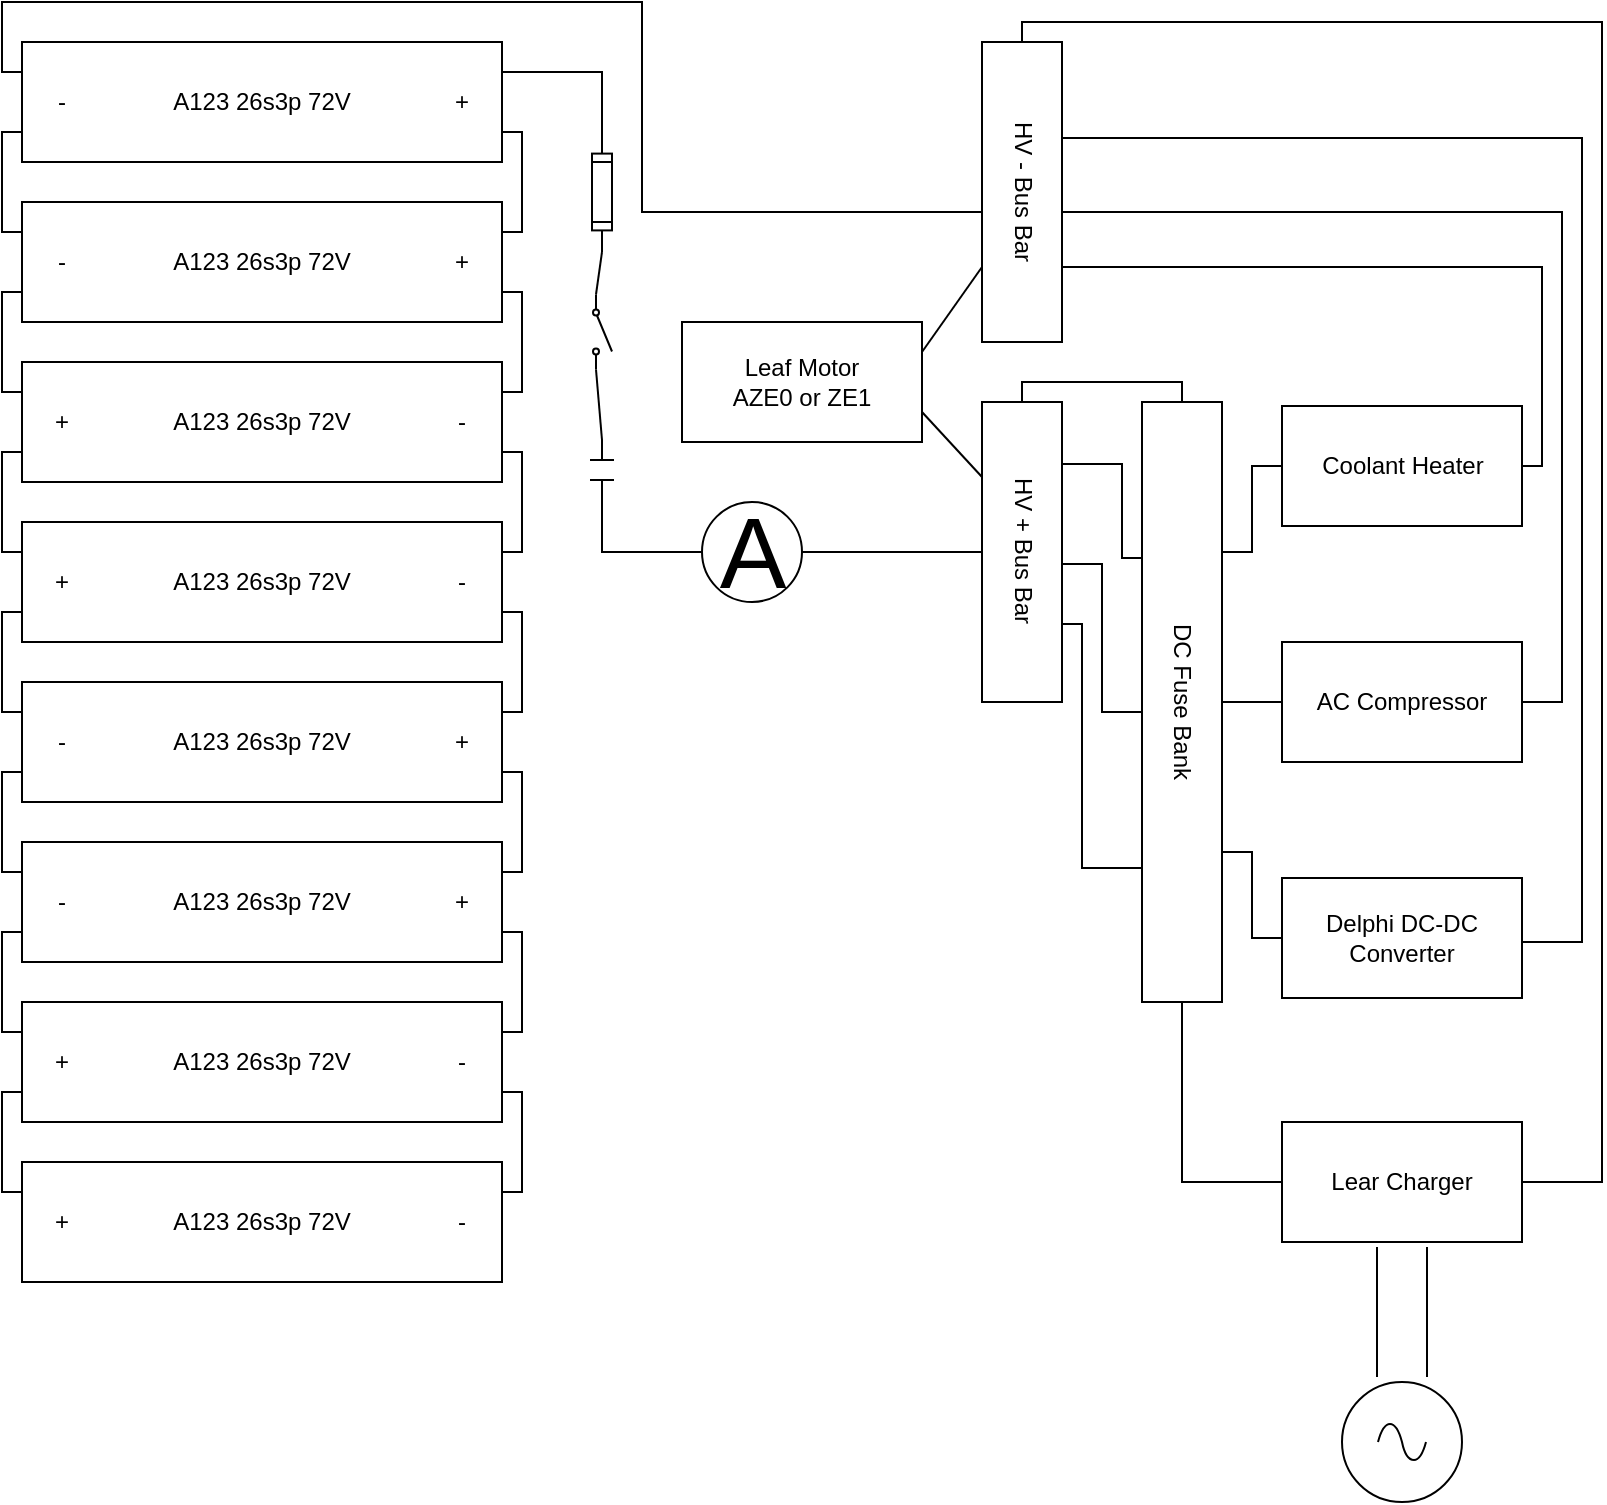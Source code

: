 <mxfile version="26.2.8">
  <diagram name="Page-1" id="MdFABfc416Y3jbGR-uwZ">
    <mxGraphModel dx="938" dy="595" grid="1" gridSize="10" guides="1" tooltips="1" connect="1" arrows="1" fold="1" page="1" pageScale="1" pageWidth="850" pageHeight="1100" math="0" shadow="0">
      <root>
        <mxCell id="0" />
        <mxCell id="1" parent="0" />
        <mxCell id="s7YrJAAwgMWa7x6NS1ye-48" value="" style="group" vertex="1" connectable="0" parent="1">
          <mxGeometry x="370" y="180" width="120" height="60" as="geometry" />
        </mxCell>
        <mxCell id="s7YrJAAwgMWa7x6NS1ye-45" value="" style="rounded=0;whiteSpace=wrap;html=1;" vertex="1" parent="s7YrJAAwgMWa7x6NS1ye-48">
          <mxGeometry width="120" height="60" as="geometry" />
        </mxCell>
        <mxCell id="s7YrJAAwgMWa7x6NS1ye-46" value="Leaf Motor AZE0 or ZE1" style="text;html=1;align=center;verticalAlign=middle;whiteSpace=wrap;rounded=0;" vertex="1" parent="s7YrJAAwgMWa7x6NS1ye-48">
          <mxGeometry x="15" y="15" width="90" height="30" as="geometry" />
        </mxCell>
        <mxCell id="s7YrJAAwgMWa7x6NS1ye-49" value="" style="group" vertex="1" connectable="0" parent="1">
          <mxGeometry x="670" y="340" width="120" height="60" as="geometry" />
        </mxCell>
        <mxCell id="s7YrJAAwgMWa7x6NS1ye-41" value="" style="rounded=0;whiteSpace=wrap;html=1;" vertex="1" parent="s7YrJAAwgMWa7x6NS1ye-49">
          <mxGeometry width="120" height="60" as="geometry" />
        </mxCell>
        <mxCell id="s7YrJAAwgMWa7x6NS1ye-42" value="&lt;div&gt;AC Compressor&lt;/div&gt;" style="text;html=1;align=center;verticalAlign=middle;whiteSpace=wrap;rounded=0;" vertex="1" parent="s7YrJAAwgMWa7x6NS1ye-49">
          <mxGeometry x="10" y="15" width="100" height="30" as="geometry" />
        </mxCell>
        <mxCell id="s7YrJAAwgMWa7x6NS1ye-50" value="" style="group" vertex="1" connectable="0" parent="1">
          <mxGeometry x="670" y="222" width="120" height="60" as="geometry" />
        </mxCell>
        <mxCell id="s7YrJAAwgMWa7x6NS1ye-39" value="" style="rounded=0;whiteSpace=wrap;html=1;" vertex="1" parent="s7YrJAAwgMWa7x6NS1ye-50">
          <mxGeometry width="120" height="60" as="geometry" />
        </mxCell>
        <mxCell id="s7YrJAAwgMWa7x6NS1ye-40" value="Coolant Heater" style="text;html=1;align=center;verticalAlign=middle;whiteSpace=wrap;rounded=0;" vertex="1" parent="s7YrJAAwgMWa7x6NS1ye-50">
          <mxGeometry x="17.5" y="15" width="85" height="30" as="geometry" />
        </mxCell>
        <mxCell id="s7YrJAAwgMWa7x6NS1ye-51" value="" style="group" vertex="1" connectable="0" parent="1">
          <mxGeometry x="670" y="458" width="120" height="60" as="geometry" />
        </mxCell>
        <mxCell id="s7YrJAAwgMWa7x6NS1ye-37" value="" style="rounded=0;whiteSpace=wrap;html=1;" vertex="1" parent="s7YrJAAwgMWa7x6NS1ye-51">
          <mxGeometry width="120" height="60" as="geometry" />
        </mxCell>
        <mxCell id="s7YrJAAwgMWa7x6NS1ye-38" value="Delphi DC-DC Converter" style="text;html=1;align=center;verticalAlign=middle;whiteSpace=wrap;rounded=0;" vertex="1" parent="s7YrJAAwgMWa7x6NS1ye-51">
          <mxGeometry x="5" y="15" width="110" height="30" as="geometry" />
        </mxCell>
        <mxCell id="s7YrJAAwgMWa7x6NS1ye-52" value="" style="group" vertex="1" connectable="0" parent="1">
          <mxGeometry x="670" y="580" width="125" height="107.5" as="geometry" />
        </mxCell>
        <mxCell id="s7YrJAAwgMWa7x6NS1ye-35" value="" style="rounded=0;whiteSpace=wrap;html=1;" vertex="1" parent="s7YrJAAwgMWa7x6NS1ye-52">
          <mxGeometry width="120" height="60" as="geometry" />
        </mxCell>
        <mxCell id="s7YrJAAwgMWa7x6NS1ye-36" value="Lear Charger" style="text;html=1;align=center;verticalAlign=middle;whiteSpace=wrap;rounded=0;" vertex="1" parent="s7YrJAAwgMWa7x6NS1ye-52">
          <mxGeometry x="20" y="15" width="80" height="30" as="geometry" />
        </mxCell>
        <mxCell id="s7YrJAAwgMWa7x6NS1ye-121" value="" style="verticalLabelPosition=bottom;shadow=0;dashed=0;align=center;html=1;verticalAlign=top;shape=mxgraph.electrical.transmission.2_line_bus;rotation=90;" vertex="1" parent="s7YrJAAwgMWa7x6NS1ye-52">
          <mxGeometry x="27.5" y="82.5" width="65" height="25" as="geometry" />
        </mxCell>
        <mxCell id="s7YrJAAwgMWa7x6NS1ye-53" value="" style="group" vertex="1" connectable="0" parent="1">
          <mxGeometry x="40" y="40" width="240" height="60" as="geometry" />
        </mxCell>
        <mxCell id="s7YrJAAwgMWa7x6NS1ye-1" value="" style="rounded=0;whiteSpace=wrap;html=1;" vertex="1" parent="s7YrJAAwgMWa7x6NS1ye-53">
          <mxGeometry width="240" height="60" as="geometry" />
        </mxCell>
        <mxCell id="s7YrJAAwgMWa7x6NS1ye-9" value="A123 26s3p 72V" style="text;html=1;align=center;verticalAlign=middle;whiteSpace=wrap;rounded=0;" vertex="1" parent="s7YrJAAwgMWa7x6NS1ye-53">
          <mxGeometry x="70" y="15" width="100" height="30" as="geometry" />
        </mxCell>
        <mxCell id="s7YrJAAwgMWa7x6NS1ye-18" value="+" style="text;html=1;align=center;verticalAlign=middle;whiteSpace=wrap;rounded=0;" vertex="1" parent="s7YrJAAwgMWa7x6NS1ye-53">
          <mxGeometry x="210" y="15" width="20" height="30" as="geometry" />
        </mxCell>
        <mxCell id="s7YrJAAwgMWa7x6NS1ye-26" value="-" style="text;html=1;align=center;verticalAlign=middle;whiteSpace=wrap;rounded=0;" vertex="1" parent="s7YrJAAwgMWa7x6NS1ye-53">
          <mxGeometry x="10" y="15" width="20" height="30" as="geometry" />
        </mxCell>
        <mxCell id="s7YrJAAwgMWa7x6NS1ye-54" value="" style="group" vertex="1" connectable="0" parent="1">
          <mxGeometry x="40" y="120" width="240" height="60" as="geometry" />
        </mxCell>
        <mxCell id="s7YrJAAwgMWa7x6NS1ye-2" value="" style="rounded=0;whiteSpace=wrap;html=1;" vertex="1" parent="s7YrJAAwgMWa7x6NS1ye-54">
          <mxGeometry width="240" height="60" as="geometry" />
        </mxCell>
        <mxCell id="s7YrJAAwgMWa7x6NS1ye-10" value="A123 26s3p 72V" style="text;html=1;align=center;verticalAlign=middle;whiteSpace=wrap;rounded=0;" vertex="1" parent="s7YrJAAwgMWa7x6NS1ye-54">
          <mxGeometry x="70" y="15" width="100" height="30" as="geometry" />
        </mxCell>
        <mxCell id="s7YrJAAwgMWa7x6NS1ye-19" value="+" style="text;html=1;align=center;verticalAlign=middle;whiteSpace=wrap;rounded=0;" vertex="1" parent="s7YrJAAwgMWa7x6NS1ye-54">
          <mxGeometry x="210" y="15" width="20" height="30" as="geometry" />
        </mxCell>
        <mxCell id="s7YrJAAwgMWa7x6NS1ye-27" value="-" style="text;html=1;align=center;verticalAlign=middle;whiteSpace=wrap;rounded=0;" vertex="1" parent="s7YrJAAwgMWa7x6NS1ye-54">
          <mxGeometry x="10" y="15" width="20" height="30" as="geometry" />
        </mxCell>
        <mxCell id="s7YrJAAwgMWa7x6NS1ye-55" value="" style="group" vertex="1" connectable="0" parent="1">
          <mxGeometry x="40" y="200" width="240" height="60" as="geometry" />
        </mxCell>
        <mxCell id="s7YrJAAwgMWa7x6NS1ye-3" value="" style="rounded=0;whiteSpace=wrap;html=1;" vertex="1" parent="s7YrJAAwgMWa7x6NS1ye-55">
          <mxGeometry width="240" height="60" as="geometry" />
        </mxCell>
        <mxCell id="s7YrJAAwgMWa7x6NS1ye-11" value="A123 26s3p 72V" style="text;html=1;align=center;verticalAlign=middle;whiteSpace=wrap;rounded=0;" vertex="1" parent="s7YrJAAwgMWa7x6NS1ye-55">
          <mxGeometry x="70" y="15" width="100" height="30" as="geometry" />
        </mxCell>
        <mxCell id="s7YrJAAwgMWa7x6NS1ye-20" value="+" style="text;html=1;align=center;verticalAlign=middle;whiteSpace=wrap;rounded=0;" vertex="1" parent="s7YrJAAwgMWa7x6NS1ye-55">
          <mxGeometry x="10" y="15" width="20" height="30" as="geometry" />
        </mxCell>
        <mxCell id="s7YrJAAwgMWa7x6NS1ye-28" value="-" style="text;html=1;align=center;verticalAlign=middle;whiteSpace=wrap;rounded=0;" vertex="1" parent="s7YrJAAwgMWa7x6NS1ye-55">
          <mxGeometry x="210" y="15" width="20" height="30" as="geometry" />
        </mxCell>
        <mxCell id="s7YrJAAwgMWa7x6NS1ye-56" value="" style="group" vertex="1" connectable="0" parent="1">
          <mxGeometry x="40" y="280" width="240" height="60" as="geometry" />
        </mxCell>
        <mxCell id="s7YrJAAwgMWa7x6NS1ye-4" value="" style="rounded=0;whiteSpace=wrap;html=1;" vertex="1" parent="s7YrJAAwgMWa7x6NS1ye-56">
          <mxGeometry width="240" height="60" as="geometry" />
        </mxCell>
        <mxCell id="s7YrJAAwgMWa7x6NS1ye-12" value="A123 26s3p 72V" style="text;html=1;align=center;verticalAlign=middle;whiteSpace=wrap;rounded=0;" vertex="1" parent="s7YrJAAwgMWa7x6NS1ye-56">
          <mxGeometry x="70" y="15" width="100" height="30" as="geometry" />
        </mxCell>
        <mxCell id="s7YrJAAwgMWa7x6NS1ye-21" value="+" style="text;html=1;align=center;verticalAlign=middle;whiteSpace=wrap;rounded=0;" vertex="1" parent="s7YrJAAwgMWa7x6NS1ye-56">
          <mxGeometry x="10" y="15" width="20" height="30" as="geometry" />
        </mxCell>
        <mxCell id="s7YrJAAwgMWa7x6NS1ye-29" value="-" style="text;html=1;align=center;verticalAlign=middle;whiteSpace=wrap;rounded=0;" vertex="1" parent="s7YrJAAwgMWa7x6NS1ye-56">
          <mxGeometry x="210" y="15" width="20" height="30" as="geometry" />
        </mxCell>
        <mxCell id="s7YrJAAwgMWa7x6NS1ye-57" value="" style="group" vertex="1" connectable="0" parent="1">
          <mxGeometry x="40" y="360" width="240" height="60" as="geometry" />
        </mxCell>
        <mxCell id="s7YrJAAwgMWa7x6NS1ye-5" value="" style="rounded=0;whiteSpace=wrap;html=1;" vertex="1" parent="s7YrJAAwgMWa7x6NS1ye-57">
          <mxGeometry width="240" height="60" as="geometry" />
        </mxCell>
        <mxCell id="s7YrJAAwgMWa7x6NS1ye-13" value="A123 26s3p 72V" style="text;html=1;align=center;verticalAlign=middle;whiteSpace=wrap;rounded=0;" vertex="1" parent="s7YrJAAwgMWa7x6NS1ye-57">
          <mxGeometry x="70" y="15" width="100" height="30" as="geometry" />
        </mxCell>
        <mxCell id="s7YrJAAwgMWa7x6NS1ye-22" value="+" style="text;html=1;align=center;verticalAlign=middle;whiteSpace=wrap;rounded=0;" vertex="1" parent="s7YrJAAwgMWa7x6NS1ye-57">
          <mxGeometry x="210" y="15" width="20" height="30" as="geometry" />
        </mxCell>
        <mxCell id="s7YrJAAwgMWa7x6NS1ye-30" value="-" style="text;html=1;align=center;verticalAlign=middle;whiteSpace=wrap;rounded=0;" vertex="1" parent="s7YrJAAwgMWa7x6NS1ye-57">
          <mxGeometry x="10" y="15" width="20" height="30" as="geometry" />
        </mxCell>
        <mxCell id="s7YrJAAwgMWa7x6NS1ye-58" value="" style="group" vertex="1" connectable="0" parent="1">
          <mxGeometry x="40" y="440" width="240" height="60" as="geometry" />
        </mxCell>
        <mxCell id="s7YrJAAwgMWa7x6NS1ye-6" value="" style="rounded=0;whiteSpace=wrap;html=1;" vertex="1" parent="s7YrJAAwgMWa7x6NS1ye-58">
          <mxGeometry width="240" height="60" as="geometry" />
        </mxCell>
        <mxCell id="s7YrJAAwgMWa7x6NS1ye-14" value="A123 26s3p 72V" style="text;html=1;align=center;verticalAlign=middle;whiteSpace=wrap;rounded=0;" vertex="1" parent="s7YrJAAwgMWa7x6NS1ye-58">
          <mxGeometry x="70" y="15" width="100" height="30" as="geometry" />
        </mxCell>
        <mxCell id="s7YrJAAwgMWa7x6NS1ye-23" value="+" style="text;html=1;align=center;verticalAlign=middle;whiteSpace=wrap;rounded=0;" vertex="1" parent="s7YrJAAwgMWa7x6NS1ye-58">
          <mxGeometry x="210" y="15" width="20" height="30" as="geometry" />
        </mxCell>
        <mxCell id="s7YrJAAwgMWa7x6NS1ye-31" value="-" style="text;html=1;align=center;verticalAlign=middle;whiteSpace=wrap;rounded=0;" vertex="1" parent="s7YrJAAwgMWa7x6NS1ye-58">
          <mxGeometry x="10" y="15" width="20" height="30" as="geometry" />
        </mxCell>
        <mxCell id="s7YrJAAwgMWa7x6NS1ye-59" value="" style="group" vertex="1" connectable="0" parent="1">
          <mxGeometry x="40" y="520" width="240" height="60" as="geometry" />
        </mxCell>
        <mxCell id="s7YrJAAwgMWa7x6NS1ye-7" value="" style="rounded=0;whiteSpace=wrap;html=1;" vertex="1" parent="s7YrJAAwgMWa7x6NS1ye-59">
          <mxGeometry width="240" height="60" as="geometry" />
        </mxCell>
        <mxCell id="s7YrJAAwgMWa7x6NS1ye-15" value="A123 26s3p 72V" style="text;html=1;align=center;verticalAlign=middle;whiteSpace=wrap;rounded=0;" vertex="1" parent="s7YrJAAwgMWa7x6NS1ye-59">
          <mxGeometry x="70" y="15" width="100" height="30" as="geometry" />
        </mxCell>
        <mxCell id="s7YrJAAwgMWa7x6NS1ye-24" value="+" style="text;html=1;align=center;verticalAlign=middle;whiteSpace=wrap;rounded=0;" vertex="1" parent="s7YrJAAwgMWa7x6NS1ye-59">
          <mxGeometry x="10" y="15" width="20" height="30" as="geometry" />
        </mxCell>
        <mxCell id="s7YrJAAwgMWa7x6NS1ye-32" value="-" style="text;html=1;align=center;verticalAlign=middle;whiteSpace=wrap;rounded=0;" vertex="1" parent="s7YrJAAwgMWa7x6NS1ye-59">
          <mxGeometry x="210" y="15" width="20" height="30" as="geometry" />
        </mxCell>
        <mxCell id="s7YrJAAwgMWa7x6NS1ye-60" value="" style="group" vertex="1" connectable="0" parent="1">
          <mxGeometry x="40" y="600" width="240" height="60" as="geometry" />
        </mxCell>
        <mxCell id="s7YrJAAwgMWa7x6NS1ye-8" value="" style="rounded=0;whiteSpace=wrap;html=1;" vertex="1" parent="s7YrJAAwgMWa7x6NS1ye-60">
          <mxGeometry width="240" height="60" as="geometry" />
        </mxCell>
        <mxCell id="s7YrJAAwgMWa7x6NS1ye-16" value="A123 26s3p 72V" style="text;html=1;align=center;verticalAlign=middle;whiteSpace=wrap;rounded=0;" vertex="1" parent="s7YrJAAwgMWa7x6NS1ye-60">
          <mxGeometry x="70" y="15" width="100" height="30" as="geometry" />
        </mxCell>
        <mxCell id="s7YrJAAwgMWa7x6NS1ye-25" value="+" style="text;html=1;align=center;verticalAlign=middle;whiteSpace=wrap;rounded=0;" vertex="1" parent="s7YrJAAwgMWa7x6NS1ye-60">
          <mxGeometry x="10" y="15" width="20" height="30" as="geometry" />
        </mxCell>
        <mxCell id="s7YrJAAwgMWa7x6NS1ye-33" value="-" style="text;html=1;align=center;verticalAlign=middle;whiteSpace=wrap;rounded=0;" vertex="1" parent="s7YrJAAwgMWa7x6NS1ye-60">
          <mxGeometry x="210" y="15" width="20" height="30" as="geometry" />
        </mxCell>
        <mxCell id="s7YrJAAwgMWa7x6NS1ye-61" value="" style="endArrow=none;html=1;rounded=0;entryX=1;entryY=0.75;entryDx=0;entryDy=0;edgeStyle=orthogonalEdgeStyle;exitX=1;exitY=0.25;exitDx=0;exitDy=0;" edge="1" parent="1" source="s7YrJAAwgMWa7x6NS1ye-2" target="s7YrJAAwgMWa7x6NS1ye-1">
          <mxGeometry width="50" height="50" relative="1" as="geometry">
            <mxPoint x="330" y="160" as="sourcePoint" />
            <mxPoint x="300" y="80" as="targetPoint" />
          </mxGeometry>
        </mxCell>
        <mxCell id="s7YrJAAwgMWa7x6NS1ye-63" value="" style="endArrow=none;html=1;rounded=0;entryX=1;entryY=0.75;entryDx=0;entryDy=0;edgeStyle=orthogonalEdgeStyle;exitX=1;exitY=0.25;exitDx=0;exitDy=0;" edge="1" parent="1" source="s7YrJAAwgMWa7x6NS1ye-4" target="s7YrJAAwgMWa7x6NS1ye-3">
          <mxGeometry width="50" height="50" relative="1" as="geometry">
            <mxPoint x="350" y="220" as="sourcePoint" />
            <mxPoint x="350" y="170" as="targetPoint" />
          </mxGeometry>
        </mxCell>
        <mxCell id="s7YrJAAwgMWa7x6NS1ye-64" value="" style="endArrow=none;html=1;rounded=0;entryX=1;entryY=0.75;entryDx=0;entryDy=0;edgeStyle=orthogonalEdgeStyle;exitX=1;exitY=0.25;exitDx=0;exitDy=0;" edge="1" parent="1" source="s7YrJAAwgMWa7x6NS1ye-6" target="s7YrJAAwgMWa7x6NS1ye-5">
          <mxGeometry width="50" height="50" relative="1" as="geometry">
            <mxPoint x="350" y="320" as="sourcePoint" />
            <mxPoint x="350" y="270" as="targetPoint" />
          </mxGeometry>
        </mxCell>
        <mxCell id="s7YrJAAwgMWa7x6NS1ye-65" value="" style="endArrow=none;html=1;rounded=0;entryX=1;entryY=0.75;entryDx=0;entryDy=0;edgeStyle=orthogonalEdgeStyle;exitX=1;exitY=0.25;exitDx=0;exitDy=0;" edge="1" parent="1" source="s7YrJAAwgMWa7x6NS1ye-8" target="s7YrJAAwgMWa7x6NS1ye-7">
          <mxGeometry width="50" height="50" relative="1" as="geometry">
            <mxPoint x="340" y="530" as="sourcePoint" />
            <mxPoint x="340" y="480" as="targetPoint" />
          </mxGeometry>
        </mxCell>
        <mxCell id="s7YrJAAwgMWa7x6NS1ye-67" value="" style="endArrow=none;html=1;rounded=0;entryX=0;entryY=0.75;entryDx=0;entryDy=0;edgeStyle=orthogonalEdgeStyle;exitX=0;exitY=0.25;exitDx=0;exitDy=0;" edge="1" parent="1" source="s7YrJAAwgMWa7x6NS1ye-2" target="s7YrJAAwgMWa7x6NS1ye-1">
          <mxGeometry width="50" height="50" relative="1" as="geometry">
            <mxPoint x="330" y="160" as="sourcePoint" />
            <mxPoint x="330" y="110" as="targetPoint" />
          </mxGeometry>
        </mxCell>
        <mxCell id="s7YrJAAwgMWa7x6NS1ye-68" value="" style="endArrow=none;html=1;rounded=0;entryX=0;entryY=0.75;entryDx=0;entryDy=0;edgeStyle=orthogonalEdgeStyle;exitX=0;exitY=0.25;exitDx=0;exitDy=0;" edge="1" parent="1" source="s7YrJAAwgMWa7x6NS1ye-4" target="s7YrJAAwgMWa7x6NS1ye-3">
          <mxGeometry width="50" height="50" relative="1" as="geometry">
            <mxPoint x="360" y="250" as="sourcePoint" />
            <mxPoint x="360" y="200" as="targetPoint" />
          </mxGeometry>
        </mxCell>
        <mxCell id="s7YrJAAwgMWa7x6NS1ye-69" value="" style="endArrow=none;html=1;rounded=0;entryX=0;entryY=0.75;entryDx=0;entryDy=0;edgeStyle=orthogonalEdgeStyle;exitX=0;exitY=0.25;exitDx=0;exitDy=0;" edge="1" parent="1" source="s7YrJAAwgMWa7x6NS1ye-6" target="s7YrJAAwgMWa7x6NS1ye-5">
          <mxGeometry width="50" height="50" relative="1" as="geometry">
            <mxPoint x="360" y="450" as="sourcePoint" />
            <mxPoint x="360" y="400" as="targetPoint" />
          </mxGeometry>
        </mxCell>
        <mxCell id="s7YrJAAwgMWa7x6NS1ye-70" value="" style="endArrow=none;html=1;rounded=0;entryX=0;entryY=0.75;entryDx=0;entryDy=0;edgeStyle=orthogonalEdgeStyle;exitX=0;exitY=0.25;exitDx=0;exitDy=0;" edge="1" parent="1" source="s7YrJAAwgMWa7x6NS1ye-8" target="s7YrJAAwgMWa7x6NS1ye-7">
          <mxGeometry width="50" height="50" relative="1" as="geometry">
            <mxPoint x="360" y="570" as="sourcePoint" />
            <mxPoint x="360" y="520" as="targetPoint" />
          </mxGeometry>
        </mxCell>
        <mxCell id="s7YrJAAwgMWa7x6NS1ye-71" value="" style="endArrow=none;html=1;rounded=0;entryX=1;entryY=0.75;entryDx=0;entryDy=0;edgeStyle=orthogonalEdgeStyle;exitX=1;exitY=0.25;exitDx=0;exitDy=0;" edge="1" parent="1" source="s7YrJAAwgMWa7x6NS1ye-3" target="s7YrJAAwgMWa7x6NS1ye-2">
          <mxGeometry width="50" height="50" relative="1" as="geometry">
            <mxPoint x="350" y="180" as="sourcePoint" />
            <mxPoint x="350" y="130" as="targetPoint" />
          </mxGeometry>
        </mxCell>
        <mxCell id="s7YrJAAwgMWa7x6NS1ye-72" value="" style="endArrow=none;html=1;rounded=0;entryX=1;entryY=0.75;entryDx=0;entryDy=0;edgeStyle=orthogonalEdgeStyle;exitX=1;exitY=0.25;exitDx=0;exitDy=0;" edge="1" parent="1" source="s7YrJAAwgMWa7x6NS1ye-5" target="s7YrJAAwgMWa7x6NS1ye-4">
          <mxGeometry width="50" height="50" relative="1" as="geometry">
            <mxPoint x="340" y="340" as="sourcePoint" />
            <mxPoint x="340" y="290" as="targetPoint" />
          </mxGeometry>
        </mxCell>
        <mxCell id="s7YrJAAwgMWa7x6NS1ye-73" value="" style="endArrow=none;html=1;rounded=0;entryX=1;entryY=0.75;entryDx=0;entryDy=0;edgeStyle=orthogonalEdgeStyle;exitX=1;exitY=0.25;exitDx=0;exitDy=0;" edge="1" parent="1" source="s7YrJAAwgMWa7x6NS1ye-7" target="s7YrJAAwgMWa7x6NS1ye-6">
          <mxGeometry width="50" height="50" relative="1" as="geometry">
            <mxPoint x="380" y="500" as="sourcePoint" />
            <mxPoint x="380" y="450" as="targetPoint" />
          </mxGeometry>
        </mxCell>
        <mxCell id="s7YrJAAwgMWa7x6NS1ye-74" value="" style="endArrow=none;html=1;rounded=0;entryX=0;entryY=0.75;entryDx=0;entryDy=0;edgeStyle=orthogonalEdgeStyle;exitX=0;exitY=0.25;exitDx=0;exitDy=0;" edge="1" parent="1" source="s7YrJAAwgMWa7x6NS1ye-7" target="s7YrJAAwgMWa7x6NS1ye-6">
          <mxGeometry width="50" height="50" relative="1" as="geometry">
            <mxPoint x="360" y="520" as="sourcePoint" />
            <mxPoint x="360" y="470" as="targetPoint" />
          </mxGeometry>
        </mxCell>
        <mxCell id="s7YrJAAwgMWa7x6NS1ye-75" value="" style="endArrow=none;html=1;rounded=0;entryX=0;entryY=0.75;entryDx=0;entryDy=0;edgeStyle=orthogonalEdgeStyle;exitX=0;exitY=0.25;exitDx=0;exitDy=0;" edge="1" parent="1" source="s7YrJAAwgMWa7x6NS1ye-5" target="s7YrJAAwgMWa7x6NS1ye-4">
          <mxGeometry width="50" height="50" relative="1" as="geometry">
            <mxPoint x="360" y="370" as="sourcePoint" />
            <mxPoint x="360" y="320" as="targetPoint" />
          </mxGeometry>
        </mxCell>
        <mxCell id="s7YrJAAwgMWa7x6NS1ye-76" value="" style="endArrow=none;html=1;rounded=0;entryX=0;entryY=0.75;entryDx=0;entryDy=0;edgeStyle=orthogonalEdgeStyle;exitX=0;exitY=0.25;exitDx=0;exitDy=0;" edge="1" parent="1" source="s7YrJAAwgMWa7x6NS1ye-3" target="s7YrJAAwgMWa7x6NS1ye-2">
          <mxGeometry width="50" height="50" relative="1" as="geometry">
            <mxPoint x="360" y="210" as="sourcePoint" />
            <mxPoint x="360" y="160" as="targetPoint" />
          </mxGeometry>
        </mxCell>
        <mxCell id="s7YrJAAwgMWa7x6NS1ye-79" value="" style="group" vertex="1" connectable="0" parent="1">
          <mxGeometry x="520" y="40" width="40" height="150" as="geometry" />
        </mxCell>
        <mxCell id="s7YrJAAwgMWa7x6NS1ye-77" value="" style="rounded=0;whiteSpace=wrap;html=1;" vertex="1" parent="s7YrJAAwgMWa7x6NS1ye-79">
          <mxGeometry width="40" height="150" as="geometry" />
        </mxCell>
        <mxCell id="s7YrJAAwgMWa7x6NS1ye-78" value="HV - Bus Bar" style="text;html=1;align=center;verticalAlign=middle;whiteSpace=wrap;rounded=0;flipV=0;textDirection=vertical-rl;horizontal=1;" vertex="1" parent="s7YrJAAwgMWa7x6NS1ye-79">
          <mxGeometry x="5" y="30" width="30" height="90" as="geometry" />
        </mxCell>
        <mxCell id="s7YrJAAwgMWa7x6NS1ye-80" value="" style="group" vertex="1" connectable="0" parent="1">
          <mxGeometry x="520" y="220" width="40" height="150" as="geometry" />
        </mxCell>
        <mxCell id="s7YrJAAwgMWa7x6NS1ye-81" value="" style="rounded=0;whiteSpace=wrap;html=1;" vertex="1" parent="s7YrJAAwgMWa7x6NS1ye-80">
          <mxGeometry width="40" height="150" as="geometry" />
        </mxCell>
        <mxCell id="s7YrJAAwgMWa7x6NS1ye-82" value="HV + Bus Bar" style="text;html=1;align=center;verticalAlign=middle;whiteSpace=wrap;rounded=0;flipV=0;textDirection=vertical-rl;horizontal=1;" vertex="1" parent="s7YrJAAwgMWa7x6NS1ye-80">
          <mxGeometry x="5" y="30" width="30" height="90" as="geometry" />
        </mxCell>
        <mxCell id="s7YrJAAwgMWa7x6NS1ye-84" value="" style="endArrow=none;html=1;rounded=0;exitX=0;exitY=0.25;exitDx=0;exitDy=0;entryX=0;entryY=0.5;entryDx=0;entryDy=0;edgeStyle=orthogonalEdgeStyle;" edge="1" parent="1" source="s7YrJAAwgMWa7x6NS1ye-1" target="s7YrJAAwgMWa7x6NS1ye-77">
          <mxGeometry width="50" height="50" relative="1" as="geometry">
            <mxPoint x="230" y="330" as="sourcePoint" />
            <mxPoint x="280" y="280" as="targetPoint" />
            <Array as="points">
              <mxPoint x="30" y="55" />
              <mxPoint x="30" y="20" />
              <mxPoint x="350" y="20" />
              <mxPoint x="350" y="125" />
            </Array>
          </mxGeometry>
        </mxCell>
        <mxCell id="s7YrJAAwgMWa7x6NS1ye-85" value="" style="pointerEvents=1;verticalLabelPosition=bottom;shadow=0;dashed=0;align=center;html=1;verticalAlign=top;shape=mxgraph.electrical.miscellaneous.fuse_1;rotation=90;" vertex="1" parent="1">
          <mxGeometry x="300" y="110" width="60" height="10" as="geometry" />
        </mxCell>
        <mxCell id="s7YrJAAwgMWa7x6NS1ye-87" value="" style="html=1;shape=mxgraph.electrical.electro-mechanical.singleSwitch;aspect=fixed;elSwitchState=off;rotation=90;" vertex="1" parent="1">
          <mxGeometry x="311.25" y="180" width="37.5" height="10" as="geometry" />
        </mxCell>
        <mxCell id="s7YrJAAwgMWa7x6NS1ye-88" value="" style="pointerEvents=1;verticalLabelPosition=bottom;shadow=0;dashed=0;align=center;html=1;verticalAlign=top;shape=mxgraph.electrical.electro-mechanical.relay_contacts;rotation=-90;" vertex="1" parent="1">
          <mxGeometry x="315" y="248" width="30" height="12" as="geometry" />
        </mxCell>
        <mxCell id="s7YrJAAwgMWa7x6NS1ye-89" value="" style="endArrow=none;html=1;rounded=0;exitX=1;exitY=0.25;exitDx=0;exitDy=0;entryX=0;entryY=0.5;entryDx=0;entryDy=0;entryPerimeter=0;edgeStyle=orthogonalEdgeStyle;" edge="1" parent="1" source="s7YrJAAwgMWa7x6NS1ye-1" target="s7YrJAAwgMWa7x6NS1ye-85">
          <mxGeometry width="50" height="50" relative="1" as="geometry">
            <mxPoint x="230" y="330" as="sourcePoint" />
            <mxPoint x="280" y="280" as="targetPoint" />
          </mxGeometry>
        </mxCell>
        <mxCell id="s7YrJAAwgMWa7x6NS1ye-90" value="" style="endArrow=none;html=1;rounded=0;entryX=1;entryY=0.5;entryDx=0;entryDy=0;entryPerimeter=0;exitX=0;exitY=0.8;exitDx=0;exitDy=0;" edge="1" parent="1" source="s7YrJAAwgMWa7x6NS1ye-87" target="s7YrJAAwgMWa7x6NS1ye-85">
          <mxGeometry width="50" height="50" relative="1" as="geometry">
            <mxPoint x="230" y="330" as="sourcePoint" />
            <mxPoint x="280" y="280" as="targetPoint" />
          </mxGeometry>
        </mxCell>
        <mxCell id="s7YrJAAwgMWa7x6NS1ye-91" value="" style="endArrow=none;html=1;rounded=0;entryX=1;entryY=0.8;entryDx=0;entryDy=0;exitX=1;exitY=0.5;exitDx=0;exitDy=0;exitPerimeter=0;" edge="1" parent="1" source="s7YrJAAwgMWa7x6NS1ye-88" target="s7YrJAAwgMWa7x6NS1ye-87">
          <mxGeometry width="50" height="50" relative="1" as="geometry">
            <mxPoint x="230" y="330" as="sourcePoint" />
            <mxPoint x="280" y="280" as="targetPoint" />
          </mxGeometry>
        </mxCell>
        <mxCell id="s7YrJAAwgMWa7x6NS1ye-93" value="A" style="verticalLabelPosition=middle;shadow=0;dashed=0;align=center;html=1;verticalAlign=middle;strokeWidth=1;shape=ellipse;aspect=fixed;fontSize=50;" vertex="1" parent="1">
          <mxGeometry x="380" y="270" width="50" height="50" as="geometry" />
        </mxCell>
        <mxCell id="s7YrJAAwgMWa7x6NS1ye-95" value="" style="endArrow=none;html=1;rounded=0;entryX=0;entryY=0.5;entryDx=0;entryDy=0;entryPerimeter=0;exitX=0;exitY=0.5;exitDx=0;exitDy=0;edgeStyle=orthogonalEdgeStyle;" edge="1" parent="1" source="s7YrJAAwgMWa7x6NS1ye-93" target="s7YrJAAwgMWa7x6NS1ye-88">
          <mxGeometry width="50" height="50" relative="1" as="geometry">
            <mxPoint x="230" y="330" as="sourcePoint" />
            <mxPoint x="280" y="280" as="targetPoint" />
          </mxGeometry>
        </mxCell>
        <mxCell id="s7YrJAAwgMWa7x6NS1ye-96" value="" style="endArrow=none;html=1;rounded=0;entryX=0;entryY=0.5;entryDx=0;entryDy=0;exitX=1;exitY=0.5;exitDx=0;exitDy=0;" edge="1" parent="1" source="s7YrJAAwgMWa7x6NS1ye-93" target="s7YrJAAwgMWa7x6NS1ye-81">
          <mxGeometry width="50" height="50" relative="1" as="geometry">
            <mxPoint x="230" y="330" as="sourcePoint" />
            <mxPoint x="280" y="280" as="targetPoint" />
          </mxGeometry>
        </mxCell>
        <mxCell id="s7YrJAAwgMWa7x6NS1ye-100" value="" style="rounded=0;whiteSpace=wrap;html=1;" vertex="1" parent="1">
          <mxGeometry x="600" y="220" width="40" height="300" as="geometry" />
        </mxCell>
        <mxCell id="s7YrJAAwgMWa7x6NS1ye-101" value="" style="endArrow=none;html=1;rounded=0;exitX=0;exitY=0.25;exitDx=0;exitDy=0;edgeStyle=orthogonalEdgeStyle;" edge="1" parent="1" source="s7YrJAAwgMWa7x6NS1ye-100">
          <mxGeometry width="50" height="50" relative="1" as="geometry">
            <mxPoint x="590" y="250" as="sourcePoint" />
            <mxPoint x="560" y="250" as="targetPoint" />
            <Array as="points">
              <mxPoint x="590" y="298" />
              <mxPoint x="590" y="251" />
            </Array>
          </mxGeometry>
        </mxCell>
        <mxCell id="s7YrJAAwgMWa7x6NS1ye-102" value="" style="endArrow=none;html=1;rounded=0;entryX=0;entryY=0.5;entryDx=0;entryDy=0;edgeStyle=orthogonalEdgeStyle;" edge="1" parent="1" target="s7YrJAAwgMWa7x6NS1ye-100">
          <mxGeometry width="50" height="50" relative="1" as="geometry">
            <mxPoint x="560" y="300" as="sourcePoint" />
            <mxPoint x="460" y="310" as="targetPoint" />
            <Array as="points">
              <mxPoint x="560" y="301" />
              <mxPoint x="580" y="301" />
              <mxPoint x="580" y="375" />
            </Array>
          </mxGeometry>
        </mxCell>
        <mxCell id="s7YrJAAwgMWa7x6NS1ye-103" value="" style="endArrow=none;html=1;rounded=0;entryX=0;entryY=0.75;entryDx=0;entryDy=0;edgeStyle=orthogonalEdgeStyle;" edge="1" parent="1" target="s7YrJAAwgMWa7x6NS1ye-100">
          <mxGeometry width="50" height="50" relative="1" as="geometry">
            <mxPoint x="560" y="330" as="sourcePoint" />
            <mxPoint x="460" y="310" as="targetPoint" />
            <Array as="points">
              <mxPoint x="560" y="331" />
              <mxPoint x="570" y="331" />
              <mxPoint x="570" y="453" />
            </Array>
          </mxGeometry>
        </mxCell>
        <mxCell id="s7YrJAAwgMWa7x6NS1ye-105" value="" style="endArrow=none;html=1;rounded=0;exitX=1;exitY=0.25;exitDx=0;exitDy=0;entryX=0;entryY=0.5;entryDx=0;entryDy=0;edgeStyle=orthogonalEdgeStyle;" edge="1" parent="1" source="s7YrJAAwgMWa7x6NS1ye-100" target="s7YrJAAwgMWa7x6NS1ye-39">
          <mxGeometry width="50" height="50" relative="1" as="geometry">
            <mxPoint x="410" y="360" as="sourcePoint" />
            <mxPoint x="460" y="310" as="targetPoint" />
          </mxGeometry>
        </mxCell>
        <mxCell id="s7YrJAAwgMWa7x6NS1ye-106" value="" style="endArrow=none;html=1;rounded=0;exitX=1;exitY=0.5;exitDx=0;exitDy=0;entryX=0;entryY=0.5;entryDx=0;entryDy=0;" edge="1" parent="1" source="s7YrJAAwgMWa7x6NS1ye-100" target="s7YrJAAwgMWa7x6NS1ye-41">
          <mxGeometry width="50" height="50" relative="1" as="geometry">
            <mxPoint x="410" y="360" as="sourcePoint" />
            <mxPoint x="460" y="310" as="targetPoint" />
          </mxGeometry>
        </mxCell>
        <mxCell id="s7YrJAAwgMWa7x6NS1ye-107" value="" style="endArrow=none;html=1;rounded=0;exitX=1;exitY=0.75;exitDx=0;exitDy=0;entryX=0;entryY=0.5;entryDx=0;entryDy=0;edgeStyle=orthogonalEdgeStyle;" edge="1" parent="1" source="s7YrJAAwgMWa7x6NS1ye-100" target="s7YrJAAwgMWa7x6NS1ye-37">
          <mxGeometry width="50" height="50" relative="1" as="geometry">
            <mxPoint x="410" y="360" as="sourcePoint" />
            <mxPoint x="460" y="310" as="targetPoint" />
          </mxGeometry>
        </mxCell>
        <mxCell id="s7YrJAAwgMWa7x6NS1ye-108" value="" style="endArrow=none;html=1;rounded=0;exitX=1;exitY=0.25;exitDx=0;exitDy=0;entryX=0;entryY=0.75;entryDx=0;entryDy=0;" edge="1" parent="1" source="s7YrJAAwgMWa7x6NS1ye-45" target="s7YrJAAwgMWa7x6NS1ye-77">
          <mxGeometry width="50" height="50" relative="1" as="geometry">
            <mxPoint x="410" y="360" as="sourcePoint" />
            <mxPoint x="460" y="310" as="targetPoint" />
          </mxGeometry>
        </mxCell>
        <mxCell id="s7YrJAAwgMWa7x6NS1ye-109" value="" style="endArrow=none;html=1;rounded=0;exitX=1;exitY=0.75;exitDx=0;exitDy=0;entryX=0;entryY=0.25;entryDx=0;entryDy=0;" edge="1" parent="1" source="s7YrJAAwgMWa7x6NS1ye-45" target="s7YrJAAwgMWa7x6NS1ye-81">
          <mxGeometry width="50" height="50" relative="1" as="geometry">
            <mxPoint x="410" y="360" as="sourcePoint" />
            <mxPoint x="460" y="310" as="targetPoint" />
          </mxGeometry>
        </mxCell>
        <mxCell id="s7YrJAAwgMWa7x6NS1ye-110" value="" style="endArrow=none;html=1;rounded=0;exitX=1;exitY=0.75;exitDx=0;exitDy=0;entryX=1;entryY=0.5;entryDx=0;entryDy=0;edgeStyle=orthogonalEdgeStyle;" edge="1" parent="1" source="s7YrJAAwgMWa7x6NS1ye-77" target="s7YrJAAwgMWa7x6NS1ye-39">
          <mxGeometry width="50" height="50" relative="1" as="geometry">
            <mxPoint x="410" y="360" as="sourcePoint" />
            <mxPoint x="460" y="310" as="targetPoint" />
          </mxGeometry>
        </mxCell>
        <mxCell id="s7YrJAAwgMWa7x6NS1ye-111" value="" style="endArrow=none;html=1;rounded=0;exitX=1;exitY=0.5;exitDx=0;exitDy=0;entryX=1;entryY=0.5;entryDx=0;entryDy=0;edgeStyle=orthogonalEdgeStyle;" edge="1" parent="1" source="s7YrJAAwgMWa7x6NS1ye-77" target="s7YrJAAwgMWa7x6NS1ye-41">
          <mxGeometry width="50" height="50" relative="1" as="geometry">
            <mxPoint x="410" y="360" as="sourcePoint" />
            <mxPoint x="460" y="310" as="targetPoint" />
            <Array as="points">
              <mxPoint x="810" y="125" />
              <mxPoint x="810" y="370" />
            </Array>
          </mxGeometry>
        </mxCell>
        <mxCell id="s7YrJAAwgMWa7x6NS1ye-112" value="" style="endArrow=none;html=1;rounded=0;exitX=1;exitY=0.25;exitDx=0;exitDy=0;entryX=1;entryY=0.5;entryDx=0;entryDy=0;edgeStyle=orthogonalEdgeStyle;" edge="1" parent="1" source="s7YrJAAwgMWa7x6NS1ye-77" target="s7YrJAAwgMWa7x6NS1ye-37">
          <mxGeometry width="50" height="50" relative="1" as="geometry">
            <mxPoint x="410" y="360" as="sourcePoint" />
            <mxPoint x="460" y="310" as="targetPoint" />
            <Array as="points">
              <mxPoint x="820" y="88" />
              <mxPoint x="820" y="490" />
              <mxPoint x="790" y="490" />
            </Array>
          </mxGeometry>
        </mxCell>
        <mxCell id="s7YrJAAwgMWa7x6NS1ye-117" value="" style="endArrow=none;html=1;rounded=0;exitX=0.5;exitY=0;exitDx=0;exitDy=0;entryX=0;entryY=0;entryDx=0;entryDy=0;edgeStyle=orthogonalEdgeStyle;" edge="1" parent="1" source="s7YrJAAwgMWa7x6NS1ye-81" target="s7YrJAAwgMWa7x6NS1ye-100">
          <mxGeometry width="50" height="50" relative="1" as="geometry">
            <mxPoint x="410" y="360" as="sourcePoint" />
            <mxPoint x="460" y="310" as="targetPoint" />
            <Array as="points">
              <mxPoint x="540" y="210" />
              <mxPoint x="620" y="210" />
              <mxPoint x="620" y="220" />
            </Array>
          </mxGeometry>
        </mxCell>
        <mxCell id="s7YrJAAwgMWa7x6NS1ye-118" value="" style="endArrow=none;html=1;rounded=0;exitX=0;exitY=0.5;exitDx=0;exitDy=0;entryX=0.5;entryY=1;entryDx=0;entryDy=0;edgeStyle=orthogonalEdgeStyle;" edge="1" parent="1" source="s7YrJAAwgMWa7x6NS1ye-35" target="s7YrJAAwgMWa7x6NS1ye-100">
          <mxGeometry width="50" height="50" relative="1" as="geometry">
            <mxPoint x="410" y="390" as="sourcePoint" />
            <mxPoint x="460" y="340" as="targetPoint" />
            <Array as="points">
              <mxPoint x="620" y="610" />
            </Array>
          </mxGeometry>
        </mxCell>
        <mxCell id="s7YrJAAwgMWa7x6NS1ye-119" value="" style="endArrow=none;html=1;rounded=0;exitX=0.5;exitY=0;exitDx=0;exitDy=0;entryX=1;entryY=0.5;entryDx=0;entryDy=0;edgeStyle=orthogonalEdgeStyle;" edge="1" parent="1" source="s7YrJAAwgMWa7x6NS1ye-77" target="s7YrJAAwgMWa7x6NS1ye-35">
          <mxGeometry width="50" height="50" relative="1" as="geometry">
            <mxPoint x="410" y="330" as="sourcePoint" />
            <mxPoint x="460" y="280" as="targetPoint" />
            <Array as="points">
              <mxPoint x="540" y="30" />
              <mxPoint x="830" y="30" />
              <mxPoint x="830" y="610" />
            </Array>
          </mxGeometry>
        </mxCell>
        <mxCell id="s7YrJAAwgMWa7x6NS1ye-120" value="" style="pointerEvents=1;verticalLabelPosition=bottom;shadow=0;dashed=0;align=center;html=1;verticalAlign=top;shape=mxgraph.electrical.signal_sources.source;aspect=fixed;points=[[0.5,0,0],[1,0.5,0],[0.5,1,0],[0,0.5,0]];elSignalType=ac;" vertex="1" parent="1">
          <mxGeometry x="700" y="710" width="60" height="60" as="geometry" />
        </mxCell>
        <mxCell id="s7YrJAAwgMWa7x6NS1ye-122" value="DC Fuse Bank" style="text;html=1;align=center;verticalAlign=middle;whiteSpace=wrap;rounded=0;horizontal=0;rotation=-180;" vertex="1" parent="1">
          <mxGeometry x="610" y="310" width="20" height="120" as="geometry" />
        </mxCell>
      </root>
    </mxGraphModel>
  </diagram>
</mxfile>
